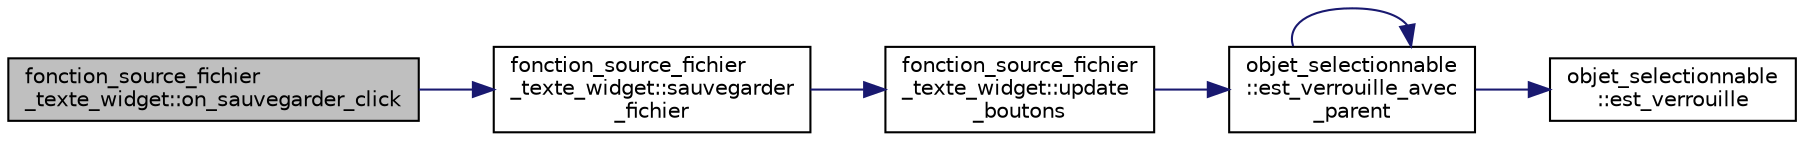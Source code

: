 digraph "fonction_source_fichier_texte_widget::on_sauvegarder_click"
{
  edge [fontname="Helvetica",fontsize="10",labelfontname="Helvetica",labelfontsize="10"];
  node [fontname="Helvetica",fontsize="10",shape=record];
  rankdir="LR";
  Node78 [label="fonction_source_fichier\l_texte_widget::on_sauvegarder_click",height=0.2,width=0.4,color="black", fillcolor="grey75", style="filled", fontcolor="black"];
  Node78 -> Node79 [color="midnightblue",fontsize="10",style="solid",fontname="Helvetica"];
  Node79 [label="fonction_source_fichier\l_texte_widget::sauvegarder\l_fichier",height=0.2,width=0.4,color="black", fillcolor="white", style="filled",URL="$classfonction__source__fichier__texte__widget.html#ac03623437475cb5862891bf0b027df04"];
  Node79 -> Node80 [color="midnightblue",fontsize="10",style="solid",fontname="Helvetica"];
  Node80 [label="fonction_source_fichier\l_texte_widget::update\l_boutons",height=0.2,width=0.4,color="black", fillcolor="white", style="filled",URL="$classfonction__source__fichier__texte__widget.html#a602f7386cba89d269efae599ad828106"];
  Node80 -> Node81 [color="midnightblue",fontsize="10",style="solid",fontname="Helvetica"];
  Node81 [label="objet_selectionnable\l::est_verrouille_avec\l_parent",height=0.2,width=0.4,color="black", fillcolor="white", style="filled",URL="$classobjet__selectionnable.html#a001c4584a6430689f478544ec560fb7e"];
  Node81 -> Node82 [color="midnightblue",fontsize="10",style="solid",fontname="Helvetica"];
  Node82 [label="objet_selectionnable\l::est_verrouille",height=0.2,width=0.4,color="black", fillcolor="white", style="filled",URL="$classobjet__selectionnable.html#ae9c29950b9e5b582338ac659ecc3e3d6"];
  Node81 -> Node81 [color="midnightblue",fontsize="10",style="solid",fontname="Helvetica"];
}
